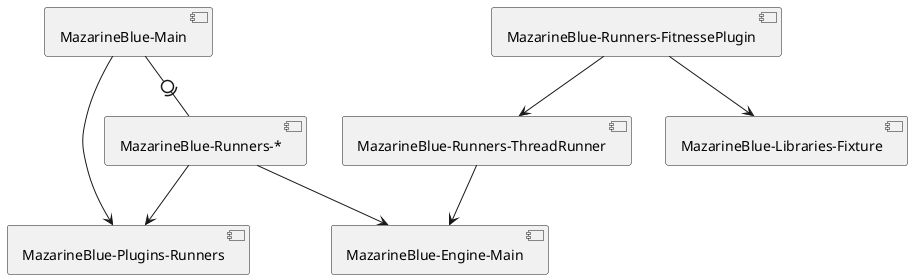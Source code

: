 @startuml
skinparam componentStyle uml2

[MazarineBlue-Main]-->[MazarineBlue-Plugins-Runners]
[MazarineBlue-Main]-0)-[MazarineBlue-Runners-*]
[MazarineBlue-Runners-*]-->[MazarineBlue-Engine-Main]
[MazarineBlue-Runners-*]-->[MazarineBlue-Plugins-Runners]

[MazarineBlue-Runners-FitnessePlugin]-->[MazarineBlue-Runners-ThreadRunner]
[MazarineBlue-Runners-FitnessePlugin]-->[MazarineBlue-Libraries-Fixture]
[MazarineBlue-Runners-ThreadRunner]-->[MazarineBlue-Engine-Main]
@enduml
